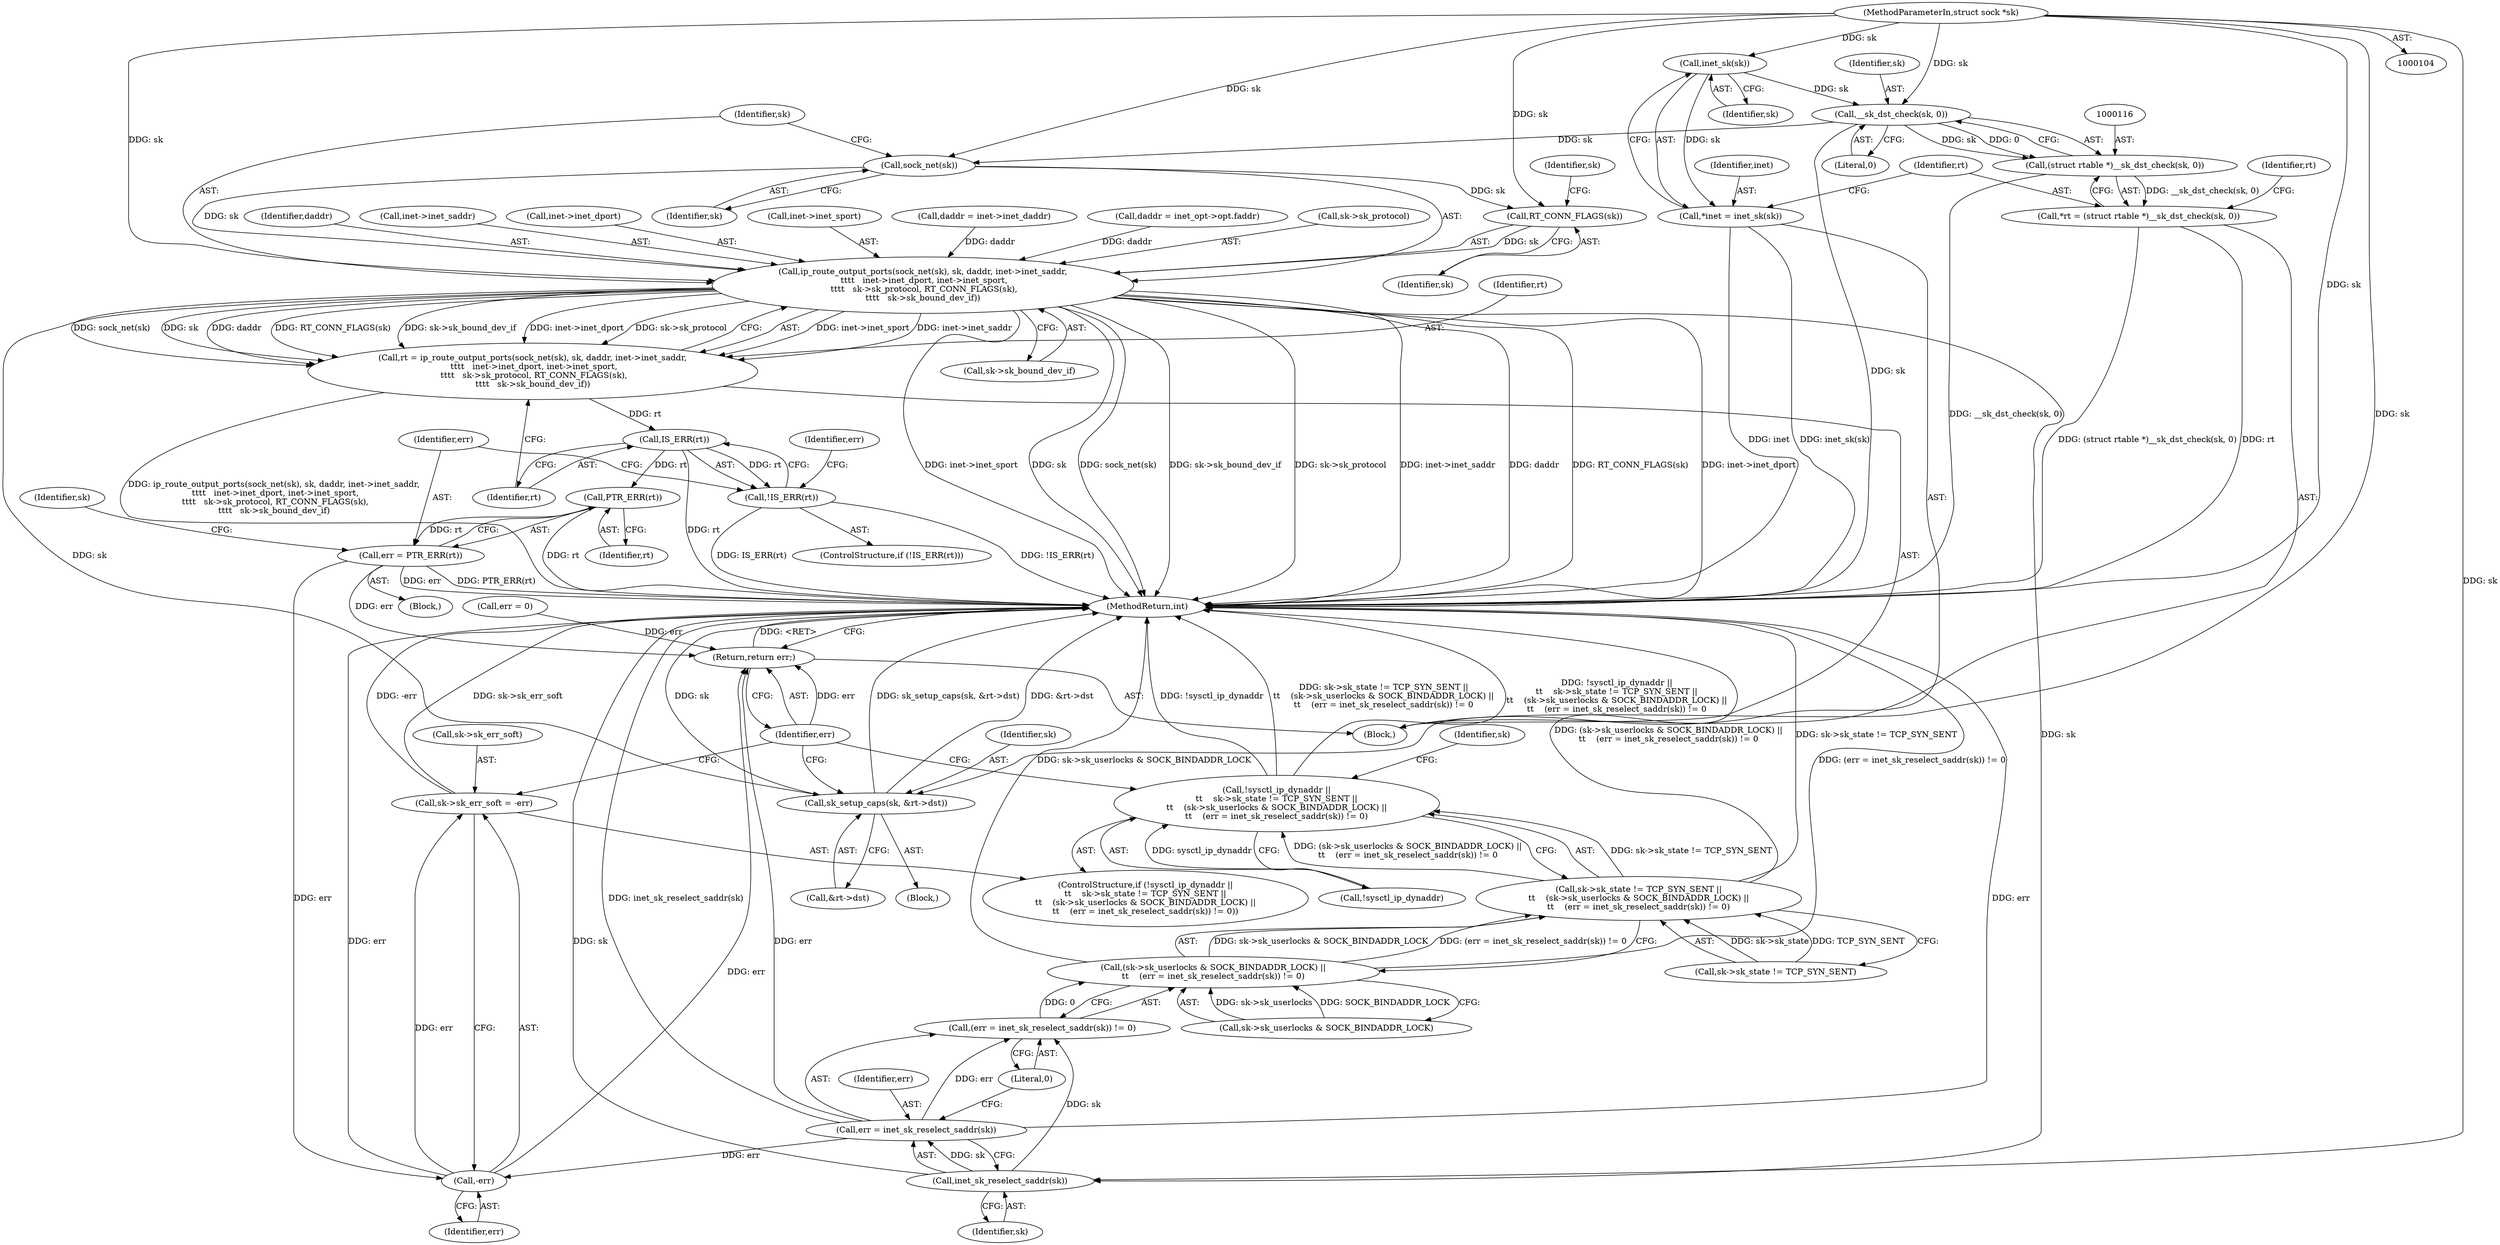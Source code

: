 digraph "0_linux_f6d8bd051c391c1c0458a30b2a7abcd939329259_2@pointer" {
"1000105" [label="(MethodParameterIn,struct sock *sk)"];
"1000110" [label="(Call,inet_sk(sk))"];
"1000108" [label="(Call,*inet = inet_sk(sk))"];
"1000117" [label="(Call,__sk_dst_check(sk, 0))"];
"1000115" [label="(Call,(struct rtable *)__sk_dst_check(sk, 0))"];
"1000113" [label="(Call,*rt = (struct rtable *)__sk_dst_check(sk, 0))"];
"1000158" [label="(Call,sock_net(sk))"];
"1000157" [label="(Call,ip_route_output_ports(sock_net(sk), sk, daddr, inet->inet_saddr,\n \t\t\t\t   inet->inet_dport, inet->inet_sport,\n \t\t\t\t   sk->sk_protocol, RT_CONN_FLAGS(sk),\n\t\t\t\t   sk->sk_bound_dev_if))"];
"1000155" [label="(Call,rt = ip_route_output_ports(sock_net(sk), sk, daddr, inet->inet_saddr,\n \t\t\t\t   inet->inet_dport, inet->inet_sport,\n \t\t\t\t   sk->sk_protocol, RT_CONN_FLAGS(sk),\n\t\t\t\t   sk->sk_bound_dev_if))"];
"1000181" [label="(Call,IS_ERR(rt))"];
"1000180" [label="(Call,!IS_ERR(rt))"];
"1000197" [label="(Call,PTR_ERR(rt))"];
"1000195" [label="(Call,err = PTR_ERR(rt))"];
"1000230" [label="(Call,-err)"];
"1000226" [label="(Call,sk->sk_err_soft = -err)"];
"1000232" [label="(Return,return err;)"];
"1000187" [label="(Call,sk_setup_caps(sk, &rt->dst))"];
"1000223" [label="(Call,inet_sk_reselect_saddr(sk))"];
"1000220" [label="(Call,(err = inet_sk_reselect_saddr(sk)) != 0)"];
"1000214" [label="(Call,(sk->sk_userlocks & SOCK_BINDADDR_LOCK) ||\n\t\t    (err = inet_sk_reselect_saddr(sk)) != 0)"];
"1000208" [label="(Call,sk->sk_state != TCP_SYN_SENT ||\n\t\t    (sk->sk_userlocks & SOCK_BINDADDR_LOCK) ||\n\t\t    (err = inet_sk_reselect_saddr(sk)) != 0)"];
"1000205" [label="(Call,!sysctl_ip_dynaddr ||\n\t\t    sk->sk_state != TCP_SYN_SENT ||\n\t\t    (sk->sk_userlocks & SOCK_BINDADDR_LOCK) ||\n\t\t    (err = inet_sk_reselect_saddr(sk)) != 0)"];
"1000221" [label="(Call,err = inet_sk_reselect_saddr(sk))"];
"1000174" [label="(Call,RT_CONN_FLAGS(sk))"];
"1000185" [label="(Identifier,err)"];
"1000160" [label="(Identifier,sk)"];
"1000119" [label="(Literal,0)"];
"1000157" [label="(Call,ip_route_output_ports(sock_net(sk), sk, daddr, inet->inet_saddr,\n \t\t\t\t   inet->inet_dport, inet->inet_sport,\n \t\t\t\t   sk->sk_protocol, RT_CONN_FLAGS(sk),\n\t\t\t\t   sk->sk_bound_dev_if))"];
"1000224" [label="(Identifier,sk)"];
"1000198" [label="(Identifier,rt)"];
"1000197" [label="(Call,PTR_ERR(rt))"];
"1000158" [label="(Call,sock_net(sk))"];
"1000111" [label="(Identifier,sk)"];
"1000156" [label="(Identifier,rt)"];
"1000225" [label="(Literal,0)"];
"1000187" [label="(Call,sk_setup_caps(sk, &rt->dst))"];
"1000161" [label="(Identifier,daddr)"];
"1000115" [label="(Call,(struct rtable *)__sk_dst_check(sk, 0))"];
"1000215" [label="(Call,sk->sk_userlocks & SOCK_BINDADDR_LOCK)"];
"1000175" [label="(Identifier,sk)"];
"1000201" [label="(Identifier,sk)"];
"1000162" [label="(Call,inet->inet_saddr)"];
"1000155" [label="(Call,rt = ip_route_output_ports(sock_net(sk), sk, daddr, inet->inet_saddr,\n \t\t\t\t   inet->inet_dport, inet->inet_sport,\n \t\t\t\t   sk->sk_protocol, RT_CONN_FLAGS(sk),\n\t\t\t\t   sk->sk_bound_dev_if))"];
"1000176" [label="(Call,sk->sk_bound_dev_if)"];
"1000108" [label="(Call,*inet = inet_sk(sk))"];
"1000194" [label="(Block,)"];
"1000232" [label="(Return,return err;)"];
"1000204" [label="(ControlStructure,if (!sysctl_ip_dynaddr ||\n\t\t    sk->sk_state != TCP_SYN_SENT ||\n\t\t    (sk->sk_userlocks & SOCK_BINDADDR_LOCK) ||\n\t\t    (err = inet_sk_reselect_saddr(sk)) != 0))"];
"1000179" [label="(ControlStructure,if (!IS_ERR(rt)))"];
"1000189" [label="(Call,&rt->dst)"];
"1000214" [label="(Call,(sk->sk_userlocks & SOCK_BINDADDR_LOCK) ||\n\t\t    (err = inet_sk_reselect_saddr(sk)) != 0)"];
"1000177" [label="(Identifier,sk)"];
"1000109" [label="(Identifier,inet)"];
"1000209" [label="(Call,sk->sk_state != TCP_SYN_SENT)"];
"1000165" [label="(Call,inet->inet_dport)"];
"1000168" [label="(Call,inet->inet_sport)"];
"1000188" [label="(Identifier,sk)"];
"1000181" [label="(Call,IS_ERR(rt))"];
"1000205" [label="(Call,!sysctl_ip_dynaddr ||\n\t\t    sk->sk_state != TCP_SYN_SENT ||\n\t\t    (sk->sk_userlocks & SOCK_BINDADDR_LOCK) ||\n\t\t    (err = inet_sk_reselect_saddr(sk)) != 0)"];
"1000134" [label="(Call,daddr = inet->inet_daddr)"];
"1000159" [label="(Identifier,sk)"];
"1000196" [label="(Identifier,err)"];
"1000206" [label="(Call,!sysctl_ip_dynaddr)"];
"1000174" [label="(Call,RT_CONN_FLAGS(sk))"];
"1000230" [label="(Call,-err)"];
"1000110" [label="(Call,inet_sk(sk))"];
"1000184" [label="(Call,err = 0)"];
"1000182" [label="(Identifier,rt)"];
"1000113" [label="(Call,*rt = (struct rtable *)__sk_dst_check(sk, 0))"];
"1000195" [label="(Call,err = PTR_ERR(rt))"];
"1000222" [label="(Identifier,err)"];
"1000233" [label="(Identifier,err)"];
"1000208" [label="(Call,sk->sk_state != TCP_SYN_SENT ||\n\t\t    (sk->sk_userlocks & SOCK_BINDADDR_LOCK) ||\n\t\t    (err = inet_sk_reselect_saddr(sk)) != 0)"];
"1000114" [label="(Identifier,rt)"];
"1000220" [label="(Call,(err = inet_sk_reselect_saddr(sk)) != 0)"];
"1000227" [label="(Call,sk->sk_err_soft)"];
"1000147" [label="(Call,daddr = inet_opt->opt.faddr)"];
"1000180" [label="(Call,!IS_ERR(rt))"];
"1000183" [label="(Block,)"];
"1000223" [label="(Call,inet_sk_reselect_saddr(sk))"];
"1000105" [label="(MethodParameterIn,struct sock *sk)"];
"1000221" [label="(Call,err = inet_sk_reselect_saddr(sk))"];
"1000106" [label="(Block,)"];
"1000228" [label="(Identifier,sk)"];
"1000118" [label="(Identifier,sk)"];
"1000226" [label="(Call,sk->sk_err_soft = -err)"];
"1000171" [label="(Call,sk->sk_protocol)"];
"1000231" [label="(Identifier,err)"];
"1000234" [label="(MethodReturn,int)"];
"1000124" [label="(Identifier,rt)"];
"1000117" [label="(Call,__sk_dst_check(sk, 0))"];
"1000105" -> "1000104"  [label="AST: "];
"1000105" -> "1000234"  [label="DDG: sk"];
"1000105" -> "1000110"  [label="DDG: sk"];
"1000105" -> "1000117"  [label="DDG: sk"];
"1000105" -> "1000158"  [label="DDG: sk"];
"1000105" -> "1000157"  [label="DDG: sk"];
"1000105" -> "1000174"  [label="DDG: sk"];
"1000105" -> "1000187"  [label="DDG: sk"];
"1000105" -> "1000223"  [label="DDG: sk"];
"1000110" -> "1000108"  [label="AST: "];
"1000110" -> "1000111"  [label="CFG: "];
"1000111" -> "1000110"  [label="AST: "];
"1000108" -> "1000110"  [label="CFG: "];
"1000110" -> "1000108"  [label="DDG: sk"];
"1000110" -> "1000117"  [label="DDG: sk"];
"1000108" -> "1000106"  [label="AST: "];
"1000109" -> "1000108"  [label="AST: "];
"1000114" -> "1000108"  [label="CFG: "];
"1000108" -> "1000234"  [label="DDG: inet_sk(sk)"];
"1000108" -> "1000234"  [label="DDG: inet"];
"1000117" -> "1000115"  [label="AST: "];
"1000117" -> "1000119"  [label="CFG: "];
"1000118" -> "1000117"  [label="AST: "];
"1000119" -> "1000117"  [label="AST: "];
"1000115" -> "1000117"  [label="CFG: "];
"1000117" -> "1000234"  [label="DDG: sk"];
"1000117" -> "1000115"  [label="DDG: sk"];
"1000117" -> "1000115"  [label="DDG: 0"];
"1000117" -> "1000158"  [label="DDG: sk"];
"1000115" -> "1000113"  [label="AST: "];
"1000116" -> "1000115"  [label="AST: "];
"1000113" -> "1000115"  [label="CFG: "];
"1000115" -> "1000234"  [label="DDG: __sk_dst_check(sk, 0)"];
"1000115" -> "1000113"  [label="DDG: __sk_dst_check(sk, 0)"];
"1000113" -> "1000106"  [label="AST: "];
"1000114" -> "1000113"  [label="AST: "];
"1000124" -> "1000113"  [label="CFG: "];
"1000113" -> "1000234"  [label="DDG: rt"];
"1000113" -> "1000234"  [label="DDG: (struct rtable *)__sk_dst_check(sk, 0)"];
"1000158" -> "1000157"  [label="AST: "];
"1000158" -> "1000159"  [label="CFG: "];
"1000159" -> "1000158"  [label="AST: "];
"1000160" -> "1000158"  [label="CFG: "];
"1000158" -> "1000157"  [label="DDG: sk"];
"1000158" -> "1000174"  [label="DDG: sk"];
"1000157" -> "1000155"  [label="AST: "];
"1000157" -> "1000176"  [label="CFG: "];
"1000160" -> "1000157"  [label="AST: "];
"1000161" -> "1000157"  [label="AST: "];
"1000162" -> "1000157"  [label="AST: "];
"1000165" -> "1000157"  [label="AST: "];
"1000168" -> "1000157"  [label="AST: "];
"1000171" -> "1000157"  [label="AST: "];
"1000174" -> "1000157"  [label="AST: "];
"1000176" -> "1000157"  [label="AST: "];
"1000155" -> "1000157"  [label="CFG: "];
"1000157" -> "1000234"  [label="DDG: inet->inet_sport"];
"1000157" -> "1000234"  [label="DDG: sk"];
"1000157" -> "1000234"  [label="DDG: sock_net(sk)"];
"1000157" -> "1000234"  [label="DDG: sk->sk_bound_dev_if"];
"1000157" -> "1000234"  [label="DDG: sk->sk_protocol"];
"1000157" -> "1000234"  [label="DDG: inet->inet_saddr"];
"1000157" -> "1000234"  [label="DDG: daddr"];
"1000157" -> "1000234"  [label="DDG: RT_CONN_FLAGS(sk)"];
"1000157" -> "1000234"  [label="DDG: inet->inet_dport"];
"1000157" -> "1000155"  [label="DDG: inet->inet_sport"];
"1000157" -> "1000155"  [label="DDG: inet->inet_saddr"];
"1000157" -> "1000155"  [label="DDG: sock_net(sk)"];
"1000157" -> "1000155"  [label="DDG: sk"];
"1000157" -> "1000155"  [label="DDG: daddr"];
"1000157" -> "1000155"  [label="DDG: RT_CONN_FLAGS(sk)"];
"1000157" -> "1000155"  [label="DDG: sk->sk_bound_dev_if"];
"1000157" -> "1000155"  [label="DDG: inet->inet_dport"];
"1000157" -> "1000155"  [label="DDG: sk->sk_protocol"];
"1000174" -> "1000157"  [label="DDG: sk"];
"1000147" -> "1000157"  [label="DDG: daddr"];
"1000134" -> "1000157"  [label="DDG: daddr"];
"1000157" -> "1000187"  [label="DDG: sk"];
"1000157" -> "1000223"  [label="DDG: sk"];
"1000155" -> "1000106"  [label="AST: "];
"1000156" -> "1000155"  [label="AST: "];
"1000182" -> "1000155"  [label="CFG: "];
"1000155" -> "1000234"  [label="DDG: ip_route_output_ports(sock_net(sk), sk, daddr, inet->inet_saddr,\n \t\t\t\t   inet->inet_dport, inet->inet_sport,\n \t\t\t\t   sk->sk_protocol, RT_CONN_FLAGS(sk),\n\t\t\t\t   sk->sk_bound_dev_if)"];
"1000155" -> "1000181"  [label="DDG: rt"];
"1000181" -> "1000180"  [label="AST: "];
"1000181" -> "1000182"  [label="CFG: "];
"1000182" -> "1000181"  [label="AST: "];
"1000180" -> "1000181"  [label="CFG: "];
"1000181" -> "1000234"  [label="DDG: rt"];
"1000181" -> "1000180"  [label="DDG: rt"];
"1000181" -> "1000197"  [label="DDG: rt"];
"1000180" -> "1000179"  [label="AST: "];
"1000185" -> "1000180"  [label="CFG: "];
"1000196" -> "1000180"  [label="CFG: "];
"1000180" -> "1000234"  [label="DDG: IS_ERR(rt)"];
"1000180" -> "1000234"  [label="DDG: !IS_ERR(rt)"];
"1000197" -> "1000195"  [label="AST: "];
"1000197" -> "1000198"  [label="CFG: "];
"1000198" -> "1000197"  [label="AST: "];
"1000195" -> "1000197"  [label="CFG: "];
"1000197" -> "1000234"  [label="DDG: rt"];
"1000197" -> "1000195"  [label="DDG: rt"];
"1000195" -> "1000194"  [label="AST: "];
"1000196" -> "1000195"  [label="AST: "];
"1000201" -> "1000195"  [label="CFG: "];
"1000195" -> "1000234"  [label="DDG: PTR_ERR(rt)"];
"1000195" -> "1000234"  [label="DDG: err"];
"1000195" -> "1000230"  [label="DDG: err"];
"1000195" -> "1000232"  [label="DDG: err"];
"1000230" -> "1000226"  [label="AST: "];
"1000230" -> "1000231"  [label="CFG: "];
"1000231" -> "1000230"  [label="AST: "];
"1000226" -> "1000230"  [label="CFG: "];
"1000230" -> "1000234"  [label="DDG: err"];
"1000230" -> "1000226"  [label="DDG: err"];
"1000221" -> "1000230"  [label="DDG: err"];
"1000230" -> "1000232"  [label="DDG: err"];
"1000226" -> "1000204"  [label="AST: "];
"1000227" -> "1000226"  [label="AST: "];
"1000233" -> "1000226"  [label="CFG: "];
"1000226" -> "1000234"  [label="DDG: sk->sk_err_soft"];
"1000226" -> "1000234"  [label="DDG: -err"];
"1000232" -> "1000106"  [label="AST: "];
"1000232" -> "1000233"  [label="CFG: "];
"1000233" -> "1000232"  [label="AST: "];
"1000234" -> "1000232"  [label="CFG: "];
"1000232" -> "1000234"  [label="DDG: <RET>"];
"1000233" -> "1000232"  [label="DDG: err"];
"1000184" -> "1000232"  [label="DDG: err"];
"1000221" -> "1000232"  [label="DDG: err"];
"1000187" -> "1000183"  [label="AST: "];
"1000187" -> "1000189"  [label="CFG: "];
"1000188" -> "1000187"  [label="AST: "];
"1000189" -> "1000187"  [label="AST: "];
"1000233" -> "1000187"  [label="CFG: "];
"1000187" -> "1000234"  [label="DDG: sk"];
"1000187" -> "1000234"  [label="DDG: sk_setup_caps(sk, &rt->dst)"];
"1000187" -> "1000234"  [label="DDG: &rt->dst"];
"1000223" -> "1000221"  [label="AST: "];
"1000223" -> "1000224"  [label="CFG: "];
"1000224" -> "1000223"  [label="AST: "];
"1000221" -> "1000223"  [label="CFG: "];
"1000223" -> "1000234"  [label="DDG: sk"];
"1000223" -> "1000220"  [label="DDG: sk"];
"1000223" -> "1000221"  [label="DDG: sk"];
"1000220" -> "1000214"  [label="AST: "];
"1000220" -> "1000225"  [label="CFG: "];
"1000221" -> "1000220"  [label="AST: "];
"1000225" -> "1000220"  [label="AST: "];
"1000214" -> "1000220"  [label="CFG: "];
"1000220" -> "1000214"  [label="DDG: 0"];
"1000221" -> "1000220"  [label="DDG: err"];
"1000214" -> "1000208"  [label="AST: "];
"1000214" -> "1000215"  [label="CFG: "];
"1000215" -> "1000214"  [label="AST: "];
"1000208" -> "1000214"  [label="CFG: "];
"1000214" -> "1000234"  [label="DDG: sk->sk_userlocks & SOCK_BINDADDR_LOCK"];
"1000214" -> "1000234"  [label="DDG: (err = inet_sk_reselect_saddr(sk)) != 0"];
"1000214" -> "1000208"  [label="DDG: sk->sk_userlocks & SOCK_BINDADDR_LOCK"];
"1000214" -> "1000208"  [label="DDG: (err = inet_sk_reselect_saddr(sk)) != 0"];
"1000215" -> "1000214"  [label="DDG: sk->sk_userlocks"];
"1000215" -> "1000214"  [label="DDG: SOCK_BINDADDR_LOCK"];
"1000208" -> "1000205"  [label="AST: "];
"1000208" -> "1000209"  [label="CFG: "];
"1000209" -> "1000208"  [label="AST: "];
"1000205" -> "1000208"  [label="CFG: "];
"1000208" -> "1000234"  [label="DDG: sk->sk_state != TCP_SYN_SENT"];
"1000208" -> "1000234"  [label="DDG: (sk->sk_userlocks & SOCK_BINDADDR_LOCK) ||\n\t\t    (err = inet_sk_reselect_saddr(sk)) != 0"];
"1000208" -> "1000205"  [label="DDG: sk->sk_state != TCP_SYN_SENT"];
"1000208" -> "1000205"  [label="DDG: (sk->sk_userlocks & SOCK_BINDADDR_LOCK) ||\n\t\t    (err = inet_sk_reselect_saddr(sk)) != 0"];
"1000209" -> "1000208"  [label="DDG: sk->sk_state"];
"1000209" -> "1000208"  [label="DDG: TCP_SYN_SENT"];
"1000205" -> "1000204"  [label="AST: "];
"1000205" -> "1000206"  [label="CFG: "];
"1000206" -> "1000205"  [label="AST: "];
"1000228" -> "1000205"  [label="CFG: "];
"1000233" -> "1000205"  [label="CFG: "];
"1000205" -> "1000234"  [label="DDG: !sysctl_ip_dynaddr ||\n\t\t    sk->sk_state != TCP_SYN_SENT ||\n\t\t    (sk->sk_userlocks & SOCK_BINDADDR_LOCK) ||\n\t\t    (err = inet_sk_reselect_saddr(sk)) != 0"];
"1000205" -> "1000234"  [label="DDG: !sysctl_ip_dynaddr"];
"1000205" -> "1000234"  [label="DDG: sk->sk_state != TCP_SYN_SENT ||\n\t\t    (sk->sk_userlocks & SOCK_BINDADDR_LOCK) ||\n\t\t    (err = inet_sk_reselect_saddr(sk)) != 0"];
"1000206" -> "1000205"  [label="DDG: sysctl_ip_dynaddr"];
"1000222" -> "1000221"  [label="AST: "];
"1000225" -> "1000221"  [label="CFG: "];
"1000221" -> "1000234"  [label="DDG: inet_sk_reselect_saddr(sk)"];
"1000221" -> "1000234"  [label="DDG: err"];
"1000174" -> "1000175"  [label="CFG: "];
"1000175" -> "1000174"  [label="AST: "];
"1000177" -> "1000174"  [label="CFG: "];
}
